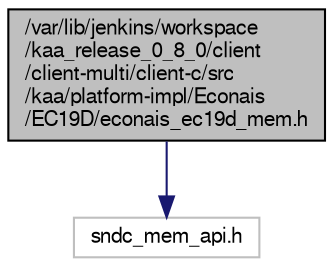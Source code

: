 digraph "/var/lib/jenkins/workspace/kaa_release_0_8_0/client/client-multi/client-c/src/kaa/platform-impl/Econais/EC19D/econais_ec19d_mem.h"
{
  bgcolor="transparent";
  edge [fontname="FreeSans",fontsize="10",labelfontname="FreeSans",labelfontsize="10"];
  node [fontname="FreeSans",fontsize="10",shape=record];
  Node1 [label="/var/lib/jenkins/workspace\l/kaa_release_0_8_0/client\l/client-multi/client-c/src\l/kaa/platform-impl/Econais\l/EC19D/econais_ec19d_mem.h",height=0.2,width=0.4,color="black", fillcolor="grey75", style="filled" fontcolor="black"];
  Node1 -> Node2 [color="midnightblue",fontsize="10",style="solid",fontname="FreeSans"];
  Node2 [label="sndc_mem_api.h",height=0.2,width=0.4,color="grey75"];
}
